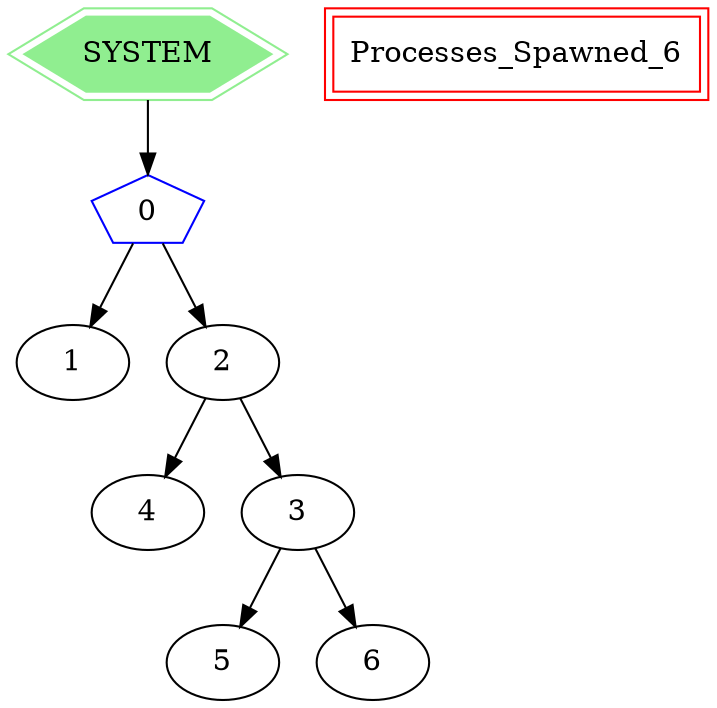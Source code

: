 digraph processTree {
SYSTEM->5308;
5308->5309;
5308->5310;
5310->5312;
5310->5311;
5311->5313;
5311->5314;
5308[label=0, shape=polygon, sides=5, peripheries=1, color = blue];
5309[label=1];
5310[label=2];
5311[label=3];
5312[label=4];
5313[label=5];
5314[label=6];
Processes_Spawned_6 [shape=polygon, sides=4, peripheries=2, color = red];
SYSTEM [shape=polygon,sides=6,peripheries=2,color=lightgreen,style=filled]
}